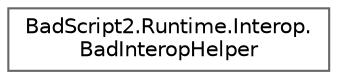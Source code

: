 digraph "Graphical Class Hierarchy"
{
 // LATEX_PDF_SIZE
  bgcolor="transparent";
  edge [fontname=Helvetica,fontsize=10,labelfontname=Helvetica,labelfontsize=10];
  node [fontname=Helvetica,fontsize=10,shape=box,height=0.2,width=0.4];
  rankdir="LR";
  Node0 [id="Node000000",label="BadScript2.Runtime.Interop.\lBadInteropHelper",height=0.2,width=0.4,color="grey40", fillcolor="white", style="filled",URL="$class_bad_script2_1_1_runtime_1_1_interop_1_1_bad_interop_helper.html",tooltip="Interop Extensions for working with the runtime api."];
}
